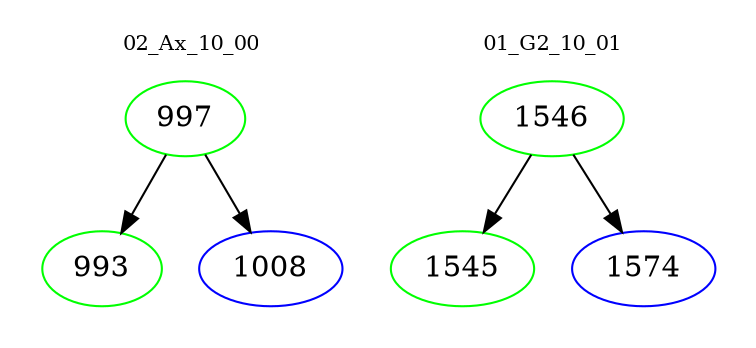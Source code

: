 digraph{
subgraph cluster_0 {
color = white
label = "02_Ax_10_00";
fontsize=10;
T0_997 [label="997", color="green"]
T0_997 -> T0_993 [color="black"]
T0_993 [label="993", color="green"]
T0_997 -> T0_1008 [color="black"]
T0_1008 [label="1008", color="blue"]
}
subgraph cluster_1 {
color = white
label = "01_G2_10_01";
fontsize=10;
T1_1546 [label="1546", color="green"]
T1_1546 -> T1_1545 [color="black"]
T1_1545 [label="1545", color="green"]
T1_1546 -> T1_1574 [color="black"]
T1_1574 [label="1574", color="blue"]
}
}
